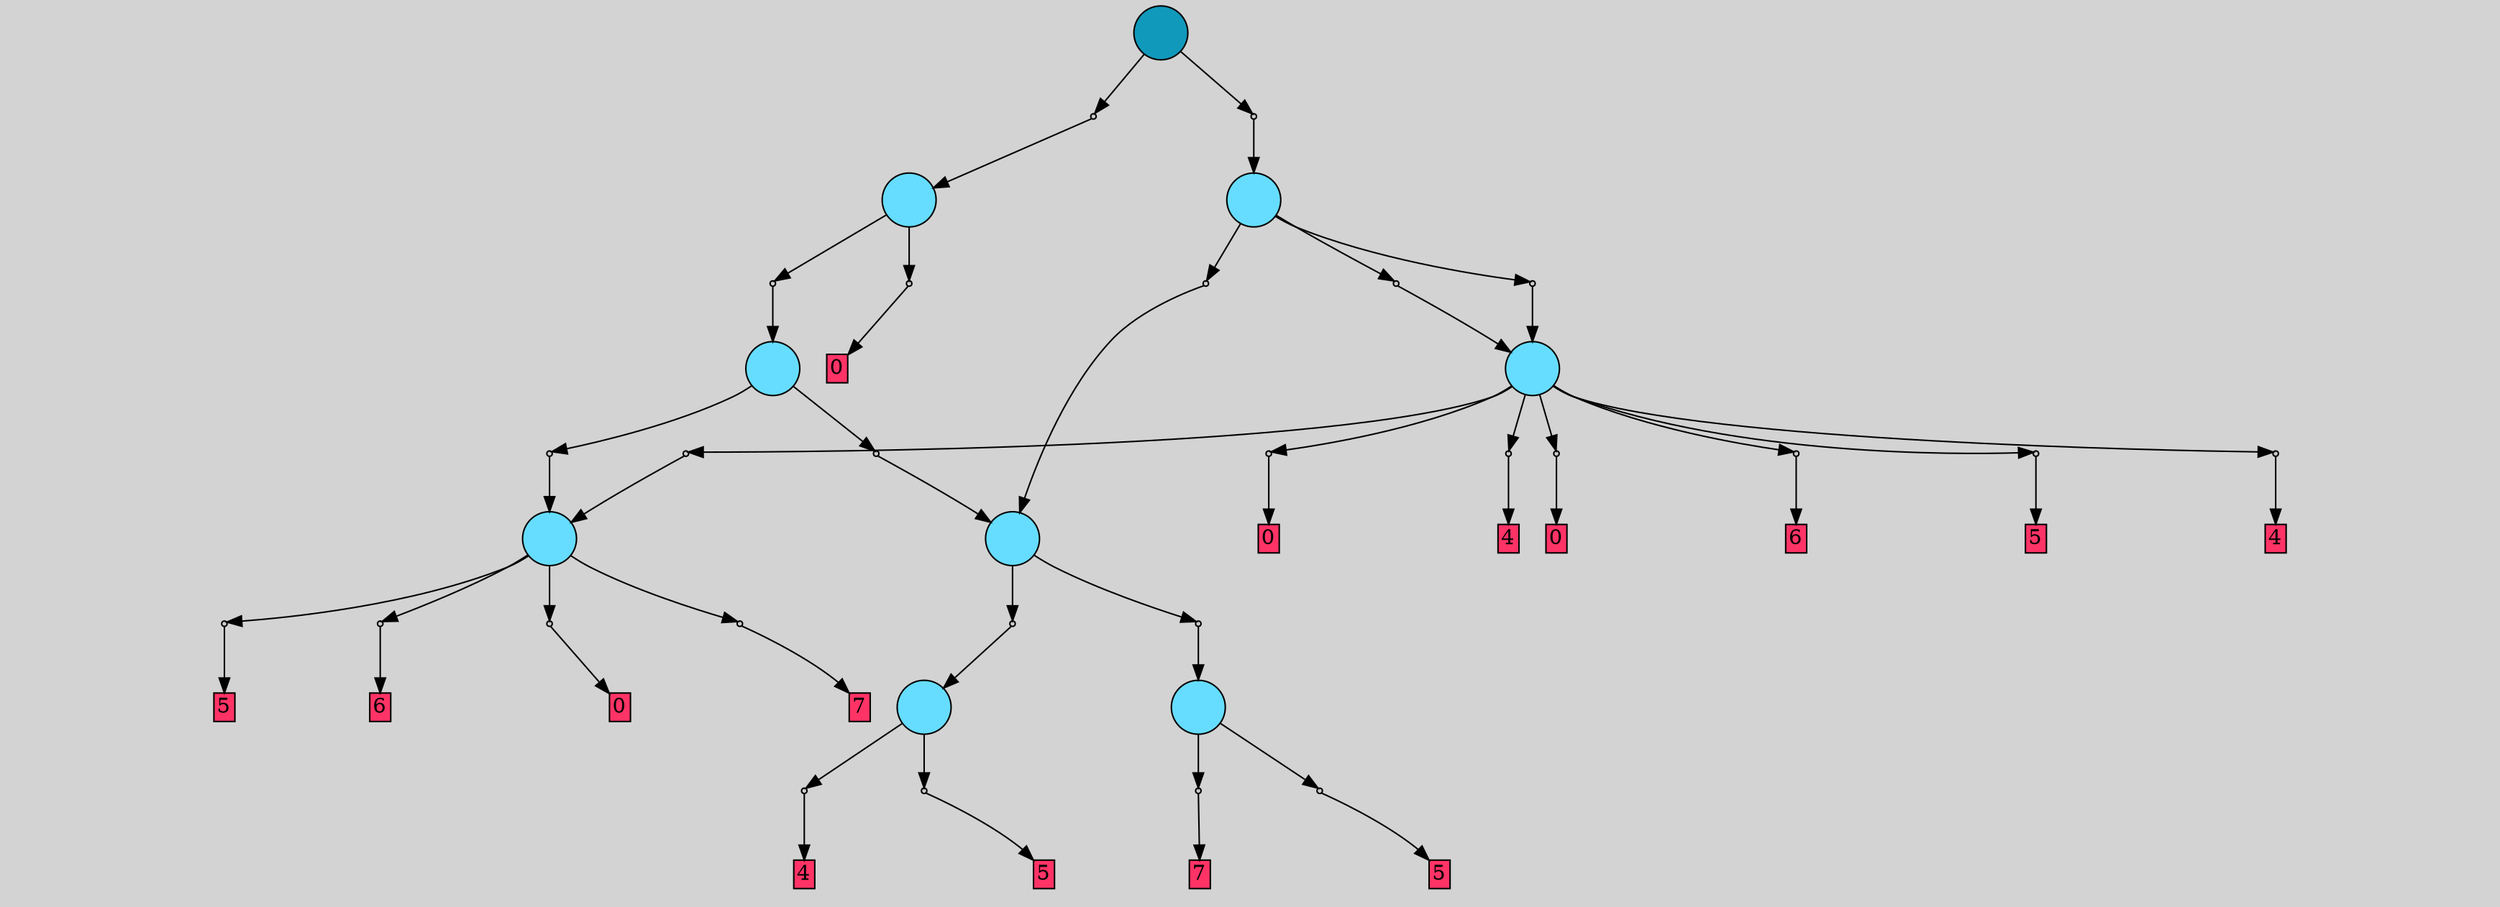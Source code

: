 // File exported with GEGELATI v1.3.1
// On the 2024-04-12 15:59:15
// With the File::TPGGraphDotExporter
digraph{
	graph[pad = "0.212, 0.055" bgcolor = lightgray]
	node[shape=circle style = filled label = ""]
		T0 [fillcolor="#66ddff"]
		T1 [fillcolor="#66ddff"]
		T2 [fillcolor="#66ddff"]
		T3 [fillcolor="#66ddff"]
		T4 [fillcolor="#66ddff"]
		T5 [fillcolor="#66ddff"]
		T6 [fillcolor="#66ddff"]
		T7 [fillcolor="#66ddff"]
		T8 [fillcolor="#1199bb"]
		P0 [fillcolor="#cccccc" shape=point] //
		I0 [shape=box style=invis label=""]
		P0 -> I0[style=invis]
		A0 [fillcolor="#ff3366" shape=box margin=0.03 width=0 height=0 label="7"]
		T0 -> P0 -> A0
		P1 [fillcolor="#cccccc" shape=point] //
		I1 [shape=box style=invis label="2|0&3|2#1|2&#92;n"]
		P1 -> I1[style=invis]
		A1 [fillcolor="#ff3366" shape=box margin=0.03 width=0 height=0 label="5"]
		T0 -> P1 -> A1
		P2 [fillcolor="#cccccc" shape=point] //
		I2 [shape=box style=invis label="0|0&3|3#3|7&#92;n"]
		P2 -> I2[style=invis]
		A2 [fillcolor="#ff3366" shape=box margin=0.03 width=0 height=0 label="0"]
		T1 -> P2 -> A2
		P3 [fillcolor="#cccccc" shape=point] //
		I3 [shape=box style=invis label="6|0&3|1#4|4&#92;n"]
		P3 -> I3[style=invis]
		A3 [fillcolor="#ff3366" shape=box margin=0.03 width=0 height=0 label="7"]
		T1 -> P3 -> A3
		P4 [fillcolor="#cccccc" shape=point] //
		I4 [shape=box style=invis label="2|0&3|2#1|2&#92;n"]
		P4 -> I4[style=invis]
		A4 [fillcolor="#ff3366" shape=box margin=0.03 width=0 height=0 label="5"]
		T1 -> P4 -> A4
		P5 [fillcolor="#cccccc" shape=point] //
		I5 [shape=box style=invis label=""]
		P5 -> I5[style=invis]
		A5 [fillcolor="#ff3366" shape=box margin=0.03 width=0 height=0 label="6"]
		T1 -> P5 -> A5
		P6 [fillcolor="#cccccc" shape=point] //
		I6 [shape=box style=invis label="2|0&1|3#4|6&#92;n"]
		P6 -> I6[style=invis]
		A6 [fillcolor="#ff3366" shape=box margin=0.03 width=0 height=0 label="4"]
		T2 -> P6 -> A6
		P7 [fillcolor="#cccccc" shape=point] //
		I7 [shape=box style=invis label="2|0&3|2#1|2&#92;n"]
		P7 -> I7[style=invis]
		A7 [fillcolor="#ff3366" shape=box margin=0.03 width=0 height=0 label="5"]
		T2 -> P7 -> A7
		P8 [fillcolor="#cccccc" shape=point] //
		I8 [shape=box style=invis label="8|0&4|5#4|1&#92;n"]
		P8 -> I8[style=invis]
		T3 -> P8 -> T2
		P9 [fillcolor="#cccccc" shape=point] //
		I9 [shape=box style=invis label="3|0&3|7#0|0&#92;n"]
		P9 -> I9[style=invis]
		T3 -> P9 -> T0
		P10 [fillcolor="#cccccc" shape=point] //
		I10 [shape=box style=invis label="3|3&0|5#1|0&#92;n0|0&0|3#3|7&#92;n"]
		P10 -> I10[style=invis]
		A8 [fillcolor="#ff3366" shape=box margin=0.03 width=0 height=0 label="0"]
		T4 -> P10 -> A8
		P11 [fillcolor="#cccccc" shape=point] //
		I11 [shape=box style=invis label="2|0&3|2#2|2&#92;n"]
		P11 -> I11[style=invis]
		A9 [fillcolor="#ff3366" shape=box margin=0.03 width=0 height=0 label="5"]
		T4 -> P11 -> A9
		P12 [fillcolor="#cccccc" shape=point] //
		I12 [shape=box style=invis label="2|0&1|3#4|6&#92;n"]
		P12 -> I12[style=invis]
		A10 [fillcolor="#ff3366" shape=box margin=0.03 width=0 height=0 label="4"]
		T4 -> P12 -> A10
		P13 [fillcolor="#cccccc" shape=point] //
		I13 [shape=box style=invis label="0|0&3|3#3|7&#92;n"]
		P13 -> I13[style=invis]
		A11 [fillcolor="#ff3366" shape=box margin=0.03 width=0 height=0 label="0"]
		T4 -> P13 -> A11
		P14 [fillcolor="#cccccc" shape=point] //
		I14 [shape=box style=invis label="7|0&4|4#4|2&#92;n"]
		P14 -> I14[style=invis]
		A12 [fillcolor="#ff3366" shape=box margin=0.03 width=0 height=0 label="4"]
		T4 -> P14 -> A12
		P15 [fillcolor="#cccccc" shape=point] //
		I15 [shape=box style=invis label="3|0&3|7#0|0&#92;n"]
		P15 -> I15[style=invis]
		T4 -> P15 -> T1
		P16 [fillcolor="#cccccc" shape=point] //
		I16 [shape=box style=invis label="3|0&3|2#3|6&#92;n"]
		P16 -> I16[style=invis]
		A13 [fillcolor="#ff3366" shape=box margin=0.03 width=0 height=0 label="6"]
		T4 -> P16 -> A13
		P17 [fillcolor="#cccccc" shape=point] //
		I17 [shape=box style=invis label="3|0&3|7#0|4&#92;n"]
		P17 -> I17[style=invis]
		T5 -> P17 -> T1
		P18 [fillcolor="#cccccc" shape=point] //
		I18 [shape=box style=invis label="8|0&4|0#1|2&#92;n"]
		P18 -> I18[style=invis]
		T5 -> P18 -> T3
		P19 [fillcolor="#cccccc" shape=point] //
		I19 [shape=box style=invis label="3|0&3|6#0|1&#92;n"]
		P19 -> I19[style=invis]
		A14 [fillcolor="#ff3366" shape=box margin=0.03 width=0 height=0 label="0"]
		T6 -> P19 -> A14
		P20 [fillcolor="#cccccc" shape=point] //
		I20 [shape=box style=invis label="8|0&4|0#1|2&#92;n"]
		P20 -> I20[style=invis]
		T6 -> P20 -> T5
		P21 [fillcolor="#cccccc" shape=point] //
		I21 [shape=box style=invis label="8|0&4|0#1|2&#92;n"]
		P21 -> I21[style=invis]
		T7 -> P21 -> T4
		P22 [fillcolor="#cccccc" shape=point] //
		I22 [shape=box style=invis label="3|4&3|7#0|4&#92;n2|0&4|6#0|4&#92;n"]
		P22 -> I22[style=invis]
		T7 -> P22 -> T3
		P23 [fillcolor="#cccccc" shape=point] //
		I23 [shape=box style=invis label="3|0&2|6#0|0&#92;n"]
		P23 -> I23[style=invis]
		T7 -> P23 -> T4
		P24 [fillcolor="#cccccc" shape=point] //
		I24 [shape=box style=invis label="8|0&4|1#3|1&#92;n"]
		P24 -> I24[style=invis]
		T8 -> P24 -> T6
		P25 [fillcolor="#cccccc" shape=point] //
		I25 [shape=box style=invis label="8|0&4|0#1|2&#92;n"]
		P25 -> I25[style=invis]
		T8 -> P25 -> T7
		{ rank= same T8 }
}
